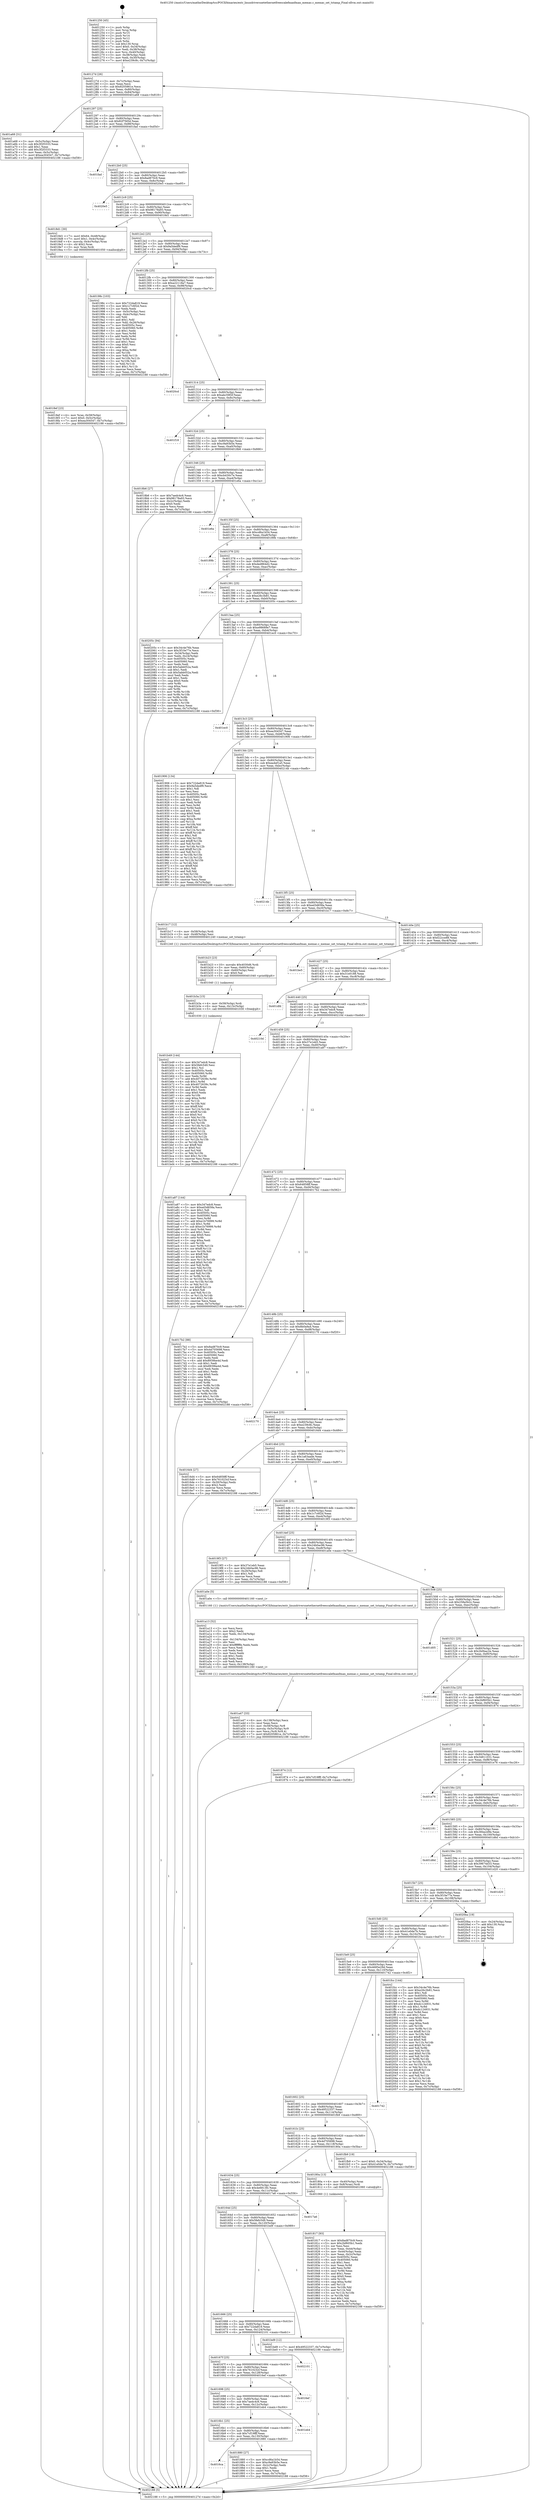 digraph "0x401250" {
  label = "0x401250 (/mnt/c/Users/mathe/Desktop/tcc/POCII/binaries/extr_linuxdriversnetethernetfreescalefmanfman_memac.c_memac_set_tstamp_Final-ollvm.out::main(0))"
  labelloc = "t"
  node[shape=record]

  Entry [label="",width=0.3,height=0.3,shape=circle,fillcolor=black,style=filled]
  "0x40127d" [label="{
     0x40127d [26]\l
     | [instrs]\l
     &nbsp;&nbsp;0x40127d \<+3\>: mov -0x7c(%rbp),%eax\l
     &nbsp;&nbsp;0x401280 \<+2\>: mov %eax,%ecx\l
     &nbsp;&nbsp;0x401282 \<+6\>: sub $0x8205861e,%ecx\l
     &nbsp;&nbsp;0x401288 \<+3\>: mov %eax,-0x80(%rbp)\l
     &nbsp;&nbsp;0x40128b \<+6\>: mov %ecx,-0x84(%rbp)\l
     &nbsp;&nbsp;0x401291 \<+6\>: je 0000000000401a68 \<main+0x818\>\l
  }"]
  "0x401a68" [label="{
     0x401a68 [31]\l
     | [instrs]\l
     &nbsp;&nbsp;0x401a68 \<+3\>: mov -0x5c(%rbp),%eax\l
     &nbsp;&nbsp;0x401a6b \<+5\>: sub $0x3f2f3333,%eax\l
     &nbsp;&nbsp;0x401a70 \<+3\>: add $0x1,%eax\l
     &nbsp;&nbsp;0x401a73 \<+5\>: add $0x3f2f3333,%eax\l
     &nbsp;&nbsp;0x401a78 \<+3\>: mov %eax,-0x5c(%rbp)\l
     &nbsp;&nbsp;0x401a7b \<+7\>: movl $0xea304547,-0x7c(%rbp)\l
     &nbsp;&nbsp;0x401a82 \<+5\>: jmp 0000000000402188 \<main+0xf38\>\l
  }"]
  "0x401297" [label="{
     0x401297 [25]\l
     | [instrs]\l
     &nbsp;&nbsp;0x401297 \<+5\>: jmp 000000000040129c \<main+0x4c\>\l
     &nbsp;&nbsp;0x40129c \<+3\>: mov -0x80(%rbp),%eax\l
     &nbsp;&nbsp;0x40129f \<+5\>: sub $0x82f7fd5d,%eax\l
     &nbsp;&nbsp;0x4012a4 \<+6\>: mov %eax,-0x88(%rbp)\l
     &nbsp;&nbsp;0x4012aa \<+6\>: je 0000000000401fad \<main+0xd5d\>\l
  }"]
  Exit [label="",width=0.3,height=0.3,shape=circle,fillcolor=black,style=filled,peripheries=2]
  "0x401fad" [label="{
     0x401fad\l
  }", style=dashed]
  "0x4012b0" [label="{
     0x4012b0 [25]\l
     | [instrs]\l
     &nbsp;&nbsp;0x4012b0 \<+5\>: jmp 00000000004012b5 \<main+0x65\>\l
     &nbsp;&nbsp;0x4012b5 \<+3\>: mov -0x80(%rbp),%eax\l
     &nbsp;&nbsp;0x4012b8 \<+5\>: sub $0x8ad870c9,%eax\l
     &nbsp;&nbsp;0x4012bd \<+6\>: mov %eax,-0x8c(%rbp)\l
     &nbsp;&nbsp;0x4012c3 \<+6\>: je 00000000004020e5 \<main+0xe95\>\l
  }"]
  "0x401b49" [label="{
     0x401b49 [144]\l
     | [instrs]\l
     &nbsp;&nbsp;0x401b49 \<+5\>: mov $0x347edc8,%eax\l
     &nbsp;&nbsp;0x401b4e \<+5\>: mov $0x5fefc549,%esi\l
     &nbsp;&nbsp;0x401b53 \<+2\>: mov $0x1,%cl\l
     &nbsp;&nbsp;0x401b55 \<+7\>: mov 0x40505c,%edx\l
     &nbsp;&nbsp;0x401b5c \<+8\>: mov 0x405060,%r8d\l
     &nbsp;&nbsp;0x401b64 \<+3\>: mov %edx,%r9d\l
     &nbsp;&nbsp;0x401b67 \<+7\>: add $0x4072639c,%r9d\l
     &nbsp;&nbsp;0x401b6e \<+4\>: sub $0x1,%r9d\l
     &nbsp;&nbsp;0x401b72 \<+7\>: sub $0x4072639c,%r9d\l
     &nbsp;&nbsp;0x401b79 \<+4\>: imul %r9d,%edx\l
     &nbsp;&nbsp;0x401b7d \<+3\>: and $0x1,%edx\l
     &nbsp;&nbsp;0x401b80 \<+3\>: cmp $0x0,%edx\l
     &nbsp;&nbsp;0x401b83 \<+4\>: sete %r10b\l
     &nbsp;&nbsp;0x401b87 \<+4\>: cmp $0xa,%r8d\l
     &nbsp;&nbsp;0x401b8b \<+4\>: setl %r11b\l
     &nbsp;&nbsp;0x401b8f \<+3\>: mov %r10b,%bl\l
     &nbsp;&nbsp;0x401b92 \<+3\>: xor $0xff,%bl\l
     &nbsp;&nbsp;0x401b95 \<+3\>: mov %r11b,%r14b\l
     &nbsp;&nbsp;0x401b98 \<+4\>: xor $0xff,%r14b\l
     &nbsp;&nbsp;0x401b9c \<+3\>: xor $0x0,%cl\l
     &nbsp;&nbsp;0x401b9f \<+3\>: mov %bl,%r15b\l
     &nbsp;&nbsp;0x401ba2 \<+4\>: and $0x0,%r15b\l
     &nbsp;&nbsp;0x401ba6 \<+3\>: and %cl,%r10b\l
     &nbsp;&nbsp;0x401ba9 \<+3\>: mov %r14b,%r12b\l
     &nbsp;&nbsp;0x401bac \<+4\>: and $0x0,%r12b\l
     &nbsp;&nbsp;0x401bb0 \<+3\>: and %cl,%r11b\l
     &nbsp;&nbsp;0x401bb3 \<+3\>: or %r10b,%r15b\l
     &nbsp;&nbsp;0x401bb6 \<+3\>: or %r11b,%r12b\l
     &nbsp;&nbsp;0x401bb9 \<+3\>: xor %r12b,%r15b\l
     &nbsp;&nbsp;0x401bbc \<+3\>: or %r14b,%bl\l
     &nbsp;&nbsp;0x401bbf \<+3\>: xor $0xff,%bl\l
     &nbsp;&nbsp;0x401bc2 \<+3\>: or $0x0,%cl\l
     &nbsp;&nbsp;0x401bc5 \<+2\>: and %cl,%bl\l
     &nbsp;&nbsp;0x401bc7 \<+3\>: or %bl,%r15b\l
     &nbsp;&nbsp;0x401bca \<+4\>: test $0x1,%r15b\l
     &nbsp;&nbsp;0x401bce \<+3\>: cmovne %esi,%eax\l
     &nbsp;&nbsp;0x401bd1 \<+3\>: mov %eax,-0x7c(%rbp)\l
     &nbsp;&nbsp;0x401bd4 \<+5\>: jmp 0000000000402188 \<main+0xf38\>\l
  }"]
  "0x4020e5" [label="{
     0x4020e5\l
  }", style=dashed]
  "0x4012c9" [label="{
     0x4012c9 [25]\l
     | [instrs]\l
     &nbsp;&nbsp;0x4012c9 \<+5\>: jmp 00000000004012ce \<main+0x7e\>\l
     &nbsp;&nbsp;0x4012ce \<+3\>: mov -0x80(%rbp),%eax\l
     &nbsp;&nbsp;0x4012d1 \<+5\>: sub $0x98178a93,%eax\l
     &nbsp;&nbsp;0x4012d6 \<+6\>: mov %eax,-0x90(%rbp)\l
     &nbsp;&nbsp;0x4012dc \<+6\>: je 00000000004018d1 \<main+0x681\>\l
  }"]
  "0x401b3a" [label="{
     0x401b3a [15]\l
     | [instrs]\l
     &nbsp;&nbsp;0x401b3a \<+4\>: mov -0x58(%rbp),%rdi\l
     &nbsp;&nbsp;0x401b3e \<+6\>: mov %eax,-0x13c(%rbp)\l
     &nbsp;&nbsp;0x401b44 \<+5\>: call 0000000000401030 \<free@plt\>\l
     | [calls]\l
     &nbsp;&nbsp;0x401030 \{1\} (unknown)\l
  }"]
  "0x4018d1" [label="{
     0x4018d1 [30]\l
     | [instrs]\l
     &nbsp;&nbsp;0x4018d1 \<+7\>: movl $0x64,-0x48(%rbp)\l
     &nbsp;&nbsp;0x4018d8 \<+7\>: movl $0x1,-0x4c(%rbp)\l
     &nbsp;&nbsp;0x4018df \<+4\>: movslq -0x4c(%rbp),%rax\l
     &nbsp;&nbsp;0x4018e3 \<+4\>: shl $0x2,%rax\l
     &nbsp;&nbsp;0x4018e7 \<+3\>: mov %rax,%rdi\l
     &nbsp;&nbsp;0x4018ea \<+5\>: call 0000000000401050 \<malloc@plt\>\l
     | [calls]\l
     &nbsp;&nbsp;0x401050 \{1\} (unknown)\l
  }"]
  "0x4012e2" [label="{
     0x4012e2 [25]\l
     | [instrs]\l
     &nbsp;&nbsp;0x4012e2 \<+5\>: jmp 00000000004012e7 \<main+0x97\>\l
     &nbsp;&nbsp;0x4012e7 \<+3\>: mov -0x80(%rbp),%eax\l
     &nbsp;&nbsp;0x4012ea \<+5\>: sub $0x9a5dedf9,%eax\l
     &nbsp;&nbsp;0x4012ef \<+6\>: mov %eax,-0x94(%rbp)\l
     &nbsp;&nbsp;0x4012f5 \<+6\>: je 000000000040198c \<main+0x73c\>\l
  }"]
  "0x401b23" [label="{
     0x401b23 [23]\l
     | [instrs]\l
     &nbsp;&nbsp;0x401b23 \<+10\>: movabs $0x4030d6,%rdi\l
     &nbsp;&nbsp;0x401b2d \<+3\>: mov %eax,-0x60(%rbp)\l
     &nbsp;&nbsp;0x401b30 \<+3\>: mov -0x60(%rbp),%esi\l
     &nbsp;&nbsp;0x401b33 \<+2\>: mov $0x0,%al\l
     &nbsp;&nbsp;0x401b35 \<+5\>: call 0000000000401040 \<printf@plt\>\l
     | [calls]\l
     &nbsp;&nbsp;0x401040 \{1\} (unknown)\l
  }"]
  "0x40198c" [label="{
     0x40198c [103]\l
     | [instrs]\l
     &nbsp;&nbsp;0x40198c \<+5\>: mov $0x722da819,%eax\l
     &nbsp;&nbsp;0x401991 \<+5\>: mov $0x1c7c6f2d,%ecx\l
     &nbsp;&nbsp;0x401996 \<+2\>: xor %edx,%edx\l
     &nbsp;&nbsp;0x401998 \<+3\>: mov -0x5c(%rbp),%esi\l
     &nbsp;&nbsp;0x40199b \<+3\>: cmp -0x4c(%rbp),%esi\l
     &nbsp;&nbsp;0x40199e \<+4\>: setl %dil\l
     &nbsp;&nbsp;0x4019a2 \<+4\>: and $0x1,%dil\l
     &nbsp;&nbsp;0x4019a6 \<+4\>: mov %dil,-0x26(%rbp)\l
     &nbsp;&nbsp;0x4019aa \<+7\>: mov 0x40505c,%esi\l
     &nbsp;&nbsp;0x4019b1 \<+8\>: mov 0x405060,%r8d\l
     &nbsp;&nbsp;0x4019b9 \<+3\>: sub $0x1,%edx\l
     &nbsp;&nbsp;0x4019bc \<+3\>: mov %esi,%r9d\l
     &nbsp;&nbsp;0x4019bf \<+3\>: add %edx,%r9d\l
     &nbsp;&nbsp;0x4019c2 \<+4\>: imul %r9d,%esi\l
     &nbsp;&nbsp;0x4019c6 \<+3\>: and $0x1,%esi\l
     &nbsp;&nbsp;0x4019c9 \<+3\>: cmp $0x0,%esi\l
     &nbsp;&nbsp;0x4019cc \<+4\>: sete %dil\l
     &nbsp;&nbsp;0x4019d0 \<+4\>: cmp $0xa,%r8d\l
     &nbsp;&nbsp;0x4019d4 \<+4\>: setl %r10b\l
     &nbsp;&nbsp;0x4019d8 \<+3\>: mov %dil,%r11b\l
     &nbsp;&nbsp;0x4019db \<+3\>: and %r10b,%r11b\l
     &nbsp;&nbsp;0x4019de \<+3\>: xor %r10b,%dil\l
     &nbsp;&nbsp;0x4019e1 \<+3\>: or %dil,%r11b\l
     &nbsp;&nbsp;0x4019e4 \<+4\>: test $0x1,%r11b\l
     &nbsp;&nbsp;0x4019e8 \<+3\>: cmovne %ecx,%eax\l
     &nbsp;&nbsp;0x4019eb \<+3\>: mov %eax,-0x7c(%rbp)\l
     &nbsp;&nbsp;0x4019ee \<+5\>: jmp 0000000000402188 \<main+0xf38\>\l
  }"]
  "0x4012fb" [label="{
     0x4012fb [25]\l
     | [instrs]\l
     &nbsp;&nbsp;0x4012fb \<+5\>: jmp 0000000000401300 \<main+0xb0\>\l
     &nbsp;&nbsp;0x401300 \<+3\>: mov -0x80(%rbp),%eax\l
     &nbsp;&nbsp;0x401303 \<+5\>: sub $0xa22118a7,%eax\l
     &nbsp;&nbsp;0x401308 \<+6\>: mov %eax,-0x98(%rbp)\l
     &nbsp;&nbsp;0x40130e \<+6\>: je 00000000004020cd \<main+0xe7d\>\l
  }"]
  "0x401a47" [label="{
     0x401a47 [33]\l
     | [instrs]\l
     &nbsp;&nbsp;0x401a47 \<+6\>: mov -0x138(%rbp),%ecx\l
     &nbsp;&nbsp;0x401a4d \<+3\>: imul %eax,%ecx\l
     &nbsp;&nbsp;0x401a50 \<+4\>: mov -0x58(%rbp),%r8\l
     &nbsp;&nbsp;0x401a54 \<+4\>: movslq -0x5c(%rbp),%r9\l
     &nbsp;&nbsp;0x401a58 \<+4\>: mov %ecx,(%r8,%r9,4)\l
     &nbsp;&nbsp;0x401a5c \<+7\>: movl $0x8205861e,-0x7c(%rbp)\l
     &nbsp;&nbsp;0x401a63 \<+5\>: jmp 0000000000402188 \<main+0xf38\>\l
  }"]
  "0x4020cd" [label="{
     0x4020cd\l
  }", style=dashed]
  "0x401314" [label="{
     0x401314 [25]\l
     | [instrs]\l
     &nbsp;&nbsp;0x401314 \<+5\>: jmp 0000000000401319 \<main+0xc9\>\l
     &nbsp;&nbsp;0x401319 \<+3\>: mov -0x80(%rbp),%eax\l
     &nbsp;&nbsp;0x40131c \<+5\>: sub $0xabc59f2f,%eax\l
     &nbsp;&nbsp;0x401321 \<+6\>: mov %eax,-0x9c(%rbp)\l
     &nbsp;&nbsp;0x401327 \<+6\>: je 0000000000401f18 \<main+0xcc8\>\l
  }"]
  "0x401a13" [label="{
     0x401a13 [52]\l
     | [instrs]\l
     &nbsp;&nbsp;0x401a13 \<+2\>: xor %ecx,%ecx\l
     &nbsp;&nbsp;0x401a15 \<+5\>: mov $0x2,%edx\l
     &nbsp;&nbsp;0x401a1a \<+6\>: mov %edx,-0x134(%rbp)\l
     &nbsp;&nbsp;0x401a20 \<+1\>: cltd\l
     &nbsp;&nbsp;0x401a21 \<+6\>: mov -0x134(%rbp),%esi\l
     &nbsp;&nbsp;0x401a27 \<+2\>: idiv %esi\l
     &nbsp;&nbsp;0x401a29 \<+6\>: imul $0xfffffffe,%edx,%edx\l
     &nbsp;&nbsp;0x401a2f \<+2\>: mov %ecx,%edi\l
     &nbsp;&nbsp;0x401a31 \<+2\>: sub %edx,%edi\l
     &nbsp;&nbsp;0x401a33 \<+2\>: mov %ecx,%edx\l
     &nbsp;&nbsp;0x401a35 \<+3\>: sub $0x1,%edx\l
     &nbsp;&nbsp;0x401a38 \<+2\>: add %edx,%edi\l
     &nbsp;&nbsp;0x401a3a \<+2\>: sub %edi,%ecx\l
     &nbsp;&nbsp;0x401a3c \<+6\>: mov %ecx,-0x138(%rbp)\l
     &nbsp;&nbsp;0x401a42 \<+5\>: call 0000000000401160 \<next_i\>\l
     | [calls]\l
     &nbsp;&nbsp;0x401160 \{1\} (/mnt/c/Users/mathe/Desktop/tcc/POCII/binaries/extr_linuxdriversnetethernetfreescalefmanfman_memac.c_memac_set_tstamp_Final-ollvm.out::next_i)\l
  }"]
  "0x401f18" [label="{
     0x401f18\l
  }", style=dashed]
  "0x40132d" [label="{
     0x40132d [25]\l
     | [instrs]\l
     &nbsp;&nbsp;0x40132d \<+5\>: jmp 0000000000401332 \<main+0xe2\>\l
     &nbsp;&nbsp;0x401332 \<+3\>: mov -0x80(%rbp),%eax\l
     &nbsp;&nbsp;0x401335 \<+5\>: sub $0xc9a93b5e,%eax\l
     &nbsp;&nbsp;0x40133a \<+6\>: mov %eax,-0xa0(%rbp)\l
     &nbsp;&nbsp;0x401340 \<+6\>: je 00000000004018b6 \<main+0x666\>\l
  }"]
  "0x4018ef" [label="{
     0x4018ef [23]\l
     | [instrs]\l
     &nbsp;&nbsp;0x4018ef \<+4\>: mov %rax,-0x58(%rbp)\l
     &nbsp;&nbsp;0x4018f3 \<+7\>: movl $0x0,-0x5c(%rbp)\l
     &nbsp;&nbsp;0x4018fa \<+7\>: movl $0xea304547,-0x7c(%rbp)\l
     &nbsp;&nbsp;0x401901 \<+5\>: jmp 0000000000402188 \<main+0xf38\>\l
  }"]
  "0x4018b6" [label="{
     0x4018b6 [27]\l
     | [instrs]\l
     &nbsp;&nbsp;0x4018b6 \<+5\>: mov $0x7aedc4c6,%eax\l
     &nbsp;&nbsp;0x4018bb \<+5\>: mov $0x98178a93,%ecx\l
     &nbsp;&nbsp;0x4018c0 \<+3\>: mov -0x2c(%rbp),%edx\l
     &nbsp;&nbsp;0x4018c3 \<+3\>: cmp $0x0,%edx\l
     &nbsp;&nbsp;0x4018c6 \<+3\>: cmove %ecx,%eax\l
     &nbsp;&nbsp;0x4018c9 \<+3\>: mov %eax,-0x7c(%rbp)\l
     &nbsp;&nbsp;0x4018cc \<+5\>: jmp 0000000000402188 \<main+0xf38\>\l
  }"]
  "0x401346" [label="{
     0x401346 [25]\l
     | [instrs]\l
     &nbsp;&nbsp;0x401346 \<+5\>: jmp 000000000040134b \<main+0xfb\>\l
     &nbsp;&nbsp;0x40134b \<+3\>: mov -0x80(%rbp),%eax\l
     &nbsp;&nbsp;0x40134e \<+5\>: sub $0xcb430c7e,%eax\l
     &nbsp;&nbsp;0x401353 \<+6\>: mov %eax,-0xa4(%rbp)\l
     &nbsp;&nbsp;0x401359 \<+6\>: je 0000000000401e6a \<main+0xc1a\>\l
  }"]
  "0x4016ca" [label="{
     0x4016ca\l
  }", style=dashed]
  "0x401e6a" [label="{
     0x401e6a\l
  }", style=dashed]
  "0x40135f" [label="{
     0x40135f [25]\l
     | [instrs]\l
     &nbsp;&nbsp;0x40135f \<+5\>: jmp 0000000000401364 \<main+0x114\>\l
     &nbsp;&nbsp;0x401364 \<+3\>: mov -0x80(%rbp),%eax\l
     &nbsp;&nbsp;0x401367 \<+5\>: sub $0xcd6a1b54,%eax\l
     &nbsp;&nbsp;0x40136c \<+6\>: mov %eax,-0xa8(%rbp)\l
     &nbsp;&nbsp;0x401372 \<+6\>: je 000000000040189b \<main+0x64b\>\l
  }"]
  "0x401880" [label="{
     0x401880 [27]\l
     | [instrs]\l
     &nbsp;&nbsp;0x401880 \<+5\>: mov $0xcd6a1b54,%eax\l
     &nbsp;&nbsp;0x401885 \<+5\>: mov $0xc9a93b5e,%ecx\l
     &nbsp;&nbsp;0x40188a \<+3\>: mov -0x2c(%rbp),%edx\l
     &nbsp;&nbsp;0x40188d \<+3\>: cmp $0x1,%edx\l
     &nbsp;&nbsp;0x401890 \<+3\>: cmovl %ecx,%eax\l
     &nbsp;&nbsp;0x401893 \<+3\>: mov %eax,-0x7c(%rbp)\l
     &nbsp;&nbsp;0x401896 \<+5\>: jmp 0000000000402188 \<main+0xf38\>\l
  }"]
  "0x40189b" [label="{
     0x40189b\l
  }", style=dashed]
  "0x401378" [label="{
     0x401378 [25]\l
     | [instrs]\l
     &nbsp;&nbsp;0x401378 \<+5\>: jmp 000000000040137d \<main+0x12d\>\l
     &nbsp;&nbsp;0x40137d \<+3\>: mov -0x80(%rbp),%eax\l
     &nbsp;&nbsp;0x401380 \<+5\>: sub $0xded864d2,%eax\l
     &nbsp;&nbsp;0x401385 \<+6\>: mov %eax,-0xac(%rbp)\l
     &nbsp;&nbsp;0x40138b \<+6\>: je 0000000000401c1a \<main+0x9ca\>\l
  }"]
  "0x4016b1" [label="{
     0x4016b1 [25]\l
     | [instrs]\l
     &nbsp;&nbsp;0x4016b1 \<+5\>: jmp 00000000004016b6 \<main+0x466\>\l
     &nbsp;&nbsp;0x4016b6 \<+3\>: mov -0x80(%rbp),%eax\l
     &nbsp;&nbsp;0x4016b9 \<+5\>: sub $0x7cf19fff,%eax\l
     &nbsp;&nbsp;0x4016be \<+6\>: mov %eax,-0x130(%rbp)\l
     &nbsp;&nbsp;0x4016c4 \<+6\>: je 0000000000401880 \<main+0x630\>\l
  }"]
  "0x401c1a" [label="{
     0x401c1a\l
  }", style=dashed]
  "0x401391" [label="{
     0x401391 [25]\l
     | [instrs]\l
     &nbsp;&nbsp;0x401391 \<+5\>: jmp 0000000000401396 \<main+0x146\>\l
     &nbsp;&nbsp;0x401396 \<+3\>: mov -0x80(%rbp),%eax\l
     &nbsp;&nbsp;0x401399 \<+5\>: sub $0xe26c3b81,%eax\l
     &nbsp;&nbsp;0x40139e \<+6\>: mov %eax,-0xb0(%rbp)\l
     &nbsp;&nbsp;0x4013a4 \<+6\>: je 000000000040205c \<main+0xe0c\>\l
  }"]
  "0x401eb4" [label="{
     0x401eb4\l
  }", style=dashed]
  "0x40205c" [label="{
     0x40205c [94]\l
     | [instrs]\l
     &nbsp;&nbsp;0x40205c \<+5\>: mov $0x34c4e76b,%eax\l
     &nbsp;&nbsp;0x402061 \<+5\>: mov $0x3f10e77e,%ecx\l
     &nbsp;&nbsp;0x402066 \<+3\>: mov -0x34(%rbp),%edx\l
     &nbsp;&nbsp;0x402069 \<+3\>: mov %edx,-0x24(%rbp)\l
     &nbsp;&nbsp;0x40206c \<+7\>: mov 0x40505c,%edx\l
     &nbsp;&nbsp;0x402073 \<+7\>: mov 0x405060,%esi\l
     &nbsp;&nbsp;0x40207a \<+2\>: mov %edx,%edi\l
     &nbsp;&nbsp;0x40207c \<+6\>: add $0x5abb052a,%edi\l
     &nbsp;&nbsp;0x402082 \<+3\>: sub $0x1,%edi\l
     &nbsp;&nbsp;0x402085 \<+6\>: sub $0x5abb052a,%edi\l
     &nbsp;&nbsp;0x40208b \<+3\>: imul %edi,%edx\l
     &nbsp;&nbsp;0x40208e \<+3\>: and $0x1,%edx\l
     &nbsp;&nbsp;0x402091 \<+3\>: cmp $0x0,%edx\l
     &nbsp;&nbsp;0x402094 \<+4\>: sete %r8b\l
     &nbsp;&nbsp;0x402098 \<+3\>: cmp $0xa,%esi\l
     &nbsp;&nbsp;0x40209b \<+4\>: setl %r9b\l
     &nbsp;&nbsp;0x40209f \<+3\>: mov %r8b,%r10b\l
     &nbsp;&nbsp;0x4020a2 \<+3\>: and %r9b,%r10b\l
     &nbsp;&nbsp;0x4020a5 \<+3\>: xor %r9b,%r8b\l
     &nbsp;&nbsp;0x4020a8 \<+3\>: or %r8b,%r10b\l
     &nbsp;&nbsp;0x4020ab \<+4\>: test $0x1,%r10b\l
     &nbsp;&nbsp;0x4020af \<+3\>: cmovne %ecx,%eax\l
     &nbsp;&nbsp;0x4020b2 \<+3\>: mov %eax,-0x7c(%rbp)\l
     &nbsp;&nbsp;0x4020b5 \<+5\>: jmp 0000000000402188 \<main+0xf38\>\l
  }"]
  "0x4013aa" [label="{
     0x4013aa [25]\l
     | [instrs]\l
     &nbsp;&nbsp;0x4013aa \<+5\>: jmp 00000000004013af \<main+0x15f\>\l
     &nbsp;&nbsp;0x4013af \<+3\>: mov -0x80(%rbp),%eax\l
     &nbsp;&nbsp;0x4013b2 \<+5\>: sub $0xe98689e7,%eax\l
     &nbsp;&nbsp;0x4013b7 \<+6\>: mov %eax,-0xb4(%rbp)\l
     &nbsp;&nbsp;0x4013bd \<+6\>: je 0000000000401ec0 \<main+0xc70\>\l
  }"]
  "0x401698" [label="{
     0x401698 [25]\l
     | [instrs]\l
     &nbsp;&nbsp;0x401698 \<+5\>: jmp 000000000040169d \<main+0x44d\>\l
     &nbsp;&nbsp;0x40169d \<+3\>: mov -0x80(%rbp),%eax\l
     &nbsp;&nbsp;0x4016a0 \<+5\>: sub $0x7aedc4c6,%eax\l
     &nbsp;&nbsp;0x4016a5 \<+6\>: mov %eax,-0x12c(%rbp)\l
     &nbsp;&nbsp;0x4016ab \<+6\>: je 0000000000401eb4 \<main+0xc64\>\l
  }"]
  "0x401ec0" [label="{
     0x401ec0\l
  }", style=dashed]
  "0x4013c3" [label="{
     0x4013c3 [25]\l
     | [instrs]\l
     &nbsp;&nbsp;0x4013c3 \<+5\>: jmp 00000000004013c8 \<main+0x178\>\l
     &nbsp;&nbsp;0x4013c8 \<+3\>: mov -0x80(%rbp),%eax\l
     &nbsp;&nbsp;0x4013cb \<+5\>: sub $0xea304547,%eax\l
     &nbsp;&nbsp;0x4013d0 \<+6\>: mov %eax,-0xb8(%rbp)\l
     &nbsp;&nbsp;0x4013d6 \<+6\>: je 0000000000401906 \<main+0x6b6\>\l
  }"]
  "0x4016ef" [label="{
     0x4016ef\l
  }", style=dashed]
  "0x401906" [label="{
     0x401906 [134]\l
     | [instrs]\l
     &nbsp;&nbsp;0x401906 \<+5\>: mov $0x722da819,%eax\l
     &nbsp;&nbsp;0x40190b \<+5\>: mov $0x9a5dedf9,%ecx\l
     &nbsp;&nbsp;0x401910 \<+2\>: mov $0x1,%dl\l
     &nbsp;&nbsp;0x401912 \<+2\>: xor %esi,%esi\l
     &nbsp;&nbsp;0x401914 \<+7\>: mov 0x40505c,%edi\l
     &nbsp;&nbsp;0x40191b \<+8\>: mov 0x405060,%r8d\l
     &nbsp;&nbsp;0x401923 \<+3\>: sub $0x1,%esi\l
     &nbsp;&nbsp;0x401926 \<+3\>: mov %edi,%r9d\l
     &nbsp;&nbsp;0x401929 \<+3\>: add %esi,%r9d\l
     &nbsp;&nbsp;0x40192c \<+4\>: imul %r9d,%edi\l
     &nbsp;&nbsp;0x401930 \<+3\>: and $0x1,%edi\l
     &nbsp;&nbsp;0x401933 \<+3\>: cmp $0x0,%edi\l
     &nbsp;&nbsp;0x401936 \<+4\>: sete %r10b\l
     &nbsp;&nbsp;0x40193a \<+4\>: cmp $0xa,%r8d\l
     &nbsp;&nbsp;0x40193e \<+4\>: setl %r11b\l
     &nbsp;&nbsp;0x401942 \<+3\>: mov %r10b,%bl\l
     &nbsp;&nbsp;0x401945 \<+3\>: xor $0xff,%bl\l
     &nbsp;&nbsp;0x401948 \<+3\>: mov %r11b,%r14b\l
     &nbsp;&nbsp;0x40194b \<+4\>: xor $0xff,%r14b\l
     &nbsp;&nbsp;0x40194f \<+3\>: xor $0x1,%dl\l
     &nbsp;&nbsp;0x401952 \<+3\>: mov %bl,%r15b\l
     &nbsp;&nbsp;0x401955 \<+4\>: and $0xff,%r15b\l
     &nbsp;&nbsp;0x401959 \<+3\>: and %dl,%r10b\l
     &nbsp;&nbsp;0x40195c \<+3\>: mov %r14b,%r12b\l
     &nbsp;&nbsp;0x40195f \<+4\>: and $0xff,%r12b\l
     &nbsp;&nbsp;0x401963 \<+3\>: and %dl,%r11b\l
     &nbsp;&nbsp;0x401966 \<+3\>: or %r10b,%r15b\l
     &nbsp;&nbsp;0x401969 \<+3\>: or %r11b,%r12b\l
     &nbsp;&nbsp;0x40196c \<+3\>: xor %r12b,%r15b\l
     &nbsp;&nbsp;0x40196f \<+3\>: or %r14b,%bl\l
     &nbsp;&nbsp;0x401972 \<+3\>: xor $0xff,%bl\l
     &nbsp;&nbsp;0x401975 \<+3\>: or $0x1,%dl\l
     &nbsp;&nbsp;0x401978 \<+2\>: and %dl,%bl\l
     &nbsp;&nbsp;0x40197a \<+3\>: or %bl,%r15b\l
     &nbsp;&nbsp;0x40197d \<+4\>: test $0x1,%r15b\l
     &nbsp;&nbsp;0x401981 \<+3\>: cmovne %ecx,%eax\l
     &nbsp;&nbsp;0x401984 \<+3\>: mov %eax,-0x7c(%rbp)\l
     &nbsp;&nbsp;0x401987 \<+5\>: jmp 0000000000402188 \<main+0xf38\>\l
  }"]
  "0x4013dc" [label="{
     0x4013dc [25]\l
     | [instrs]\l
     &nbsp;&nbsp;0x4013dc \<+5\>: jmp 00000000004013e1 \<main+0x191\>\l
     &nbsp;&nbsp;0x4013e1 \<+3\>: mov -0x80(%rbp),%eax\l
     &nbsp;&nbsp;0x4013e4 \<+5\>: sub $0xea4ef1a5,%eax\l
     &nbsp;&nbsp;0x4013e9 \<+6\>: mov %eax,-0xbc(%rbp)\l
     &nbsp;&nbsp;0x4013ef \<+6\>: je 000000000040214b \<main+0xefb\>\l
  }"]
  "0x40167f" [label="{
     0x40167f [25]\l
     | [instrs]\l
     &nbsp;&nbsp;0x40167f \<+5\>: jmp 0000000000401684 \<main+0x434\>\l
     &nbsp;&nbsp;0x401684 \<+3\>: mov -0x80(%rbp),%eax\l
     &nbsp;&nbsp;0x401687 \<+5\>: sub $0x761023cf,%eax\l
     &nbsp;&nbsp;0x40168c \<+6\>: mov %eax,-0x128(%rbp)\l
     &nbsp;&nbsp;0x401692 \<+6\>: je 00000000004016ef \<main+0x49f\>\l
  }"]
  "0x40214b" [label="{
     0x40214b\l
  }", style=dashed]
  "0x4013f5" [label="{
     0x4013f5 [25]\l
     | [instrs]\l
     &nbsp;&nbsp;0x4013f5 \<+5\>: jmp 00000000004013fa \<main+0x1aa\>\l
     &nbsp;&nbsp;0x4013fa \<+3\>: mov -0x80(%rbp),%eax\l
     &nbsp;&nbsp;0x4013fd \<+5\>: sub $0xed3d658a,%eax\l
     &nbsp;&nbsp;0x401402 \<+6\>: mov %eax,-0xc0(%rbp)\l
     &nbsp;&nbsp;0x401408 \<+6\>: je 0000000000401b17 \<main+0x8c7\>\l
  }"]
  "0x402101" [label="{
     0x402101\l
  }", style=dashed]
  "0x401b17" [label="{
     0x401b17 [12]\l
     | [instrs]\l
     &nbsp;&nbsp;0x401b17 \<+4\>: mov -0x58(%rbp),%rdi\l
     &nbsp;&nbsp;0x401b1b \<+3\>: mov -0x48(%rbp),%esi\l
     &nbsp;&nbsp;0x401b1e \<+5\>: call 0000000000401240 \<memac_set_tstamp\>\l
     | [calls]\l
     &nbsp;&nbsp;0x401240 \{1\} (/mnt/c/Users/mathe/Desktop/tcc/POCII/binaries/extr_linuxdriversnetethernetfreescalefmanfman_memac.c_memac_set_tstamp_Final-ollvm.out::memac_set_tstamp)\l
  }"]
  "0x40140e" [label="{
     0x40140e [25]\l
     | [instrs]\l
     &nbsp;&nbsp;0x40140e \<+5\>: jmp 0000000000401413 \<main+0x1c3\>\l
     &nbsp;&nbsp;0x401413 \<+3\>: mov -0x80(%rbp),%eax\l
     &nbsp;&nbsp;0x401416 \<+5\>: sub $0xf22cce88,%eax\l
     &nbsp;&nbsp;0x40141b \<+6\>: mov %eax,-0xc4(%rbp)\l
     &nbsp;&nbsp;0x401421 \<+6\>: je 0000000000401be5 \<main+0x995\>\l
  }"]
  "0x401666" [label="{
     0x401666 [25]\l
     | [instrs]\l
     &nbsp;&nbsp;0x401666 \<+5\>: jmp 000000000040166b \<main+0x41b\>\l
     &nbsp;&nbsp;0x40166b \<+3\>: mov -0x80(%rbp),%eax\l
     &nbsp;&nbsp;0x40166e \<+5\>: sub $0x722da819,%eax\l
     &nbsp;&nbsp;0x401673 \<+6\>: mov %eax,-0x124(%rbp)\l
     &nbsp;&nbsp;0x401679 \<+6\>: je 0000000000402101 \<main+0xeb1\>\l
  }"]
  "0x401be5" [label="{
     0x401be5\l
  }", style=dashed]
  "0x401427" [label="{
     0x401427 [25]\l
     | [instrs]\l
     &nbsp;&nbsp;0x401427 \<+5\>: jmp 000000000040142c \<main+0x1dc\>\l
     &nbsp;&nbsp;0x40142c \<+3\>: mov -0x80(%rbp),%eax\l
     &nbsp;&nbsp;0x40142f \<+5\>: sub $0x31e0188,%eax\l
     &nbsp;&nbsp;0x401434 \<+6\>: mov %eax,-0xc8(%rbp)\l
     &nbsp;&nbsp;0x40143a \<+6\>: je 0000000000401dfd \<main+0xbad\>\l
  }"]
  "0x401bd9" [label="{
     0x401bd9 [12]\l
     | [instrs]\l
     &nbsp;&nbsp;0x401bd9 \<+7\>: movl $0x49522337,-0x7c(%rbp)\l
     &nbsp;&nbsp;0x401be0 \<+5\>: jmp 0000000000402188 \<main+0xf38\>\l
  }"]
  "0x401dfd" [label="{
     0x401dfd\l
  }", style=dashed]
  "0x401440" [label="{
     0x401440 [25]\l
     | [instrs]\l
     &nbsp;&nbsp;0x401440 \<+5\>: jmp 0000000000401445 \<main+0x1f5\>\l
     &nbsp;&nbsp;0x401445 \<+3\>: mov -0x80(%rbp),%eax\l
     &nbsp;&nbsp;0x401448 \<+5\>: sub $0x347edc8,%eax\l
     &nbsp;&nbsp;0x40144d \<+6\>: mov %eax,-0xcc(%rbp)\l
     &nbsp;&nbsp;0x401453 \<+6\>: je 000000000040210d \<main+0xebd\>\l
  }"]
  "0x40164d" [label="{
     0x40164d [25]\l
     | [instrs]\l
     &nbsp;&nbsp;0x40164d \<+5\>: jmp 0000000000401652 \<main+0x402\>\l
     &nbsp;&nbsp;0x401652 \<+3\>: mov -0x80(%rbp),%eax\l
     &nbsp;&nbsp;0x401655 \<+5\>: sub $0x5fefc549,%eax\l
     &nbsp;&nbsp;0x40165a \<+6\>: mov %eax,-0x120(%rbp)\l
     &nbsp;&nbsp;0x401660 \<+6\>: je 0000000000401bd9 \<main+0x989\>\l
  }"]
  "0x40210d" [label="{
     0x40210d\l
  }", style=dashed]
  "0x401459" [label="{
     0x401459 [25]\l
     | [instrs]\l
     &nbsp;&nbsp;0x401459 \<+5\>: jmp 000000000040145e \<main+0x20e\>\l
     &nbsp;&nbsp;0x40145e \<+3\>: mov -0x80(%rbp),%eax\l
     &nbsp;&nbsp;0x401461 \<+5\>: sub $0x37e1eb5,%eax\l
     &nbsp;&nbsp;0x401466 \<+6\>: mov %eax,-0xd0(%rbp)\l
     &nbsp;&nbsp;0x40146c \<+6\>: je 0000000000401a87 \<main+0x837\>\l
  }"]
  "0x4017a6" [label="{
     0x4017a6\l
  }", style=dashed]
  "0x401a87" [label="{
     0x401a87 [144]\l
     | [instrs]\l
     &nbsp;&nbsp;0x401a87 \<+5\>: mov $0x347edc8,%eax\l
     &nbsp;&nbsp;0x401a8c \<+5\>: mov $0xed3d658a,%ecx\l
     &nbsp;&nbsp;0x401a91 \<+2\>: mov $0x1,%dl\l
     &nbsp;&nbsp;0x401a93 \<+7\>: mov 0x40505c,%esi\l
     &nbsp;&nbsp;0x401a9a \<+7\>: mov 0x405060,%edi\l
     &nbsp;&nbsp;0x401aa1 \<+3\>: mov %esi,%r8d\l
     &nbsp;&nbsp;0x401aa4 \<+7\>: add $0xe1b76999,%r8d\l
     &nbsp;&nbsp;0x401aab \<+4\>: sub $0x1,%r8d\l
     &nbsp;&nbsp;0x401aaf \<+7\>: sub $0xe1b76999,%r8d\l
     &nbsp;&nbsp;0x401ab6 \<+4\>: imul %r8d,%esi\l
     &nbsp;&nbsp;0x401aba \<+3\>: and $0x1,%esi\l
     &nbsp;&nbsp;0x401abd \<+3\>: cmp $0x0,%esi\l
     &nbsp;&nbsp;0x401ac0 \<+4\>: sete %r9b\l
     &nbsp;&nbsp;0x401ac4 \<+3\>: cmp $0xa,%edi\l
     &nbsp;&nbsp;0x401ac7 \<+4\>: setl %r10b\l
     &nbsp;&nbsp;0x401acb \<+3\>: mov %r9b,%r11b\l
     &nbsp;&nbsp;0x401ace \<+4\>: xor $0xff,%r11b\l
     &nbsp;&nbsp;0x401ad2 \<+3\>: mov %r10b,%bl\l
     &nbsp;&nbsp;0x401ad5 \<+3\>: xor $0xff,%bl\l
     &nbsp;&nbsp;0x401ad8 \<+3\>: xor $0x0,%dl\l
     &nbsp;&nbsp;0x401adb \<+3\>: mov %r11b,%r14b\l
     &nbsp;&nbsp;0x401ade \<+4\>: and $0x0,%r14b\l
     &nbsp;&nbsp;0x401ae2 \<+3\>: and %dl,%r9b\l
     &nbsp;&nbsp;0x401ae5 \<+3\>: mov %bl,%r15b\l
     &nbsp;&nbsp;0x401ae8 \<+4\>: and $0x0,%r15b\l
     &nbsp;&nbsp;0x401aec \<+3\>: and %dl,%r10b\l
     &nbsp;&nbsp;0x401aef \<+3\>: or %r9b,%r14b\l
     &nbsp;&nbsp;0x401af2 \<+3\>: or %r10b,%r15b\l
     &nbsp;&nbsp;0x401af5 \<+3\>: xor %r15b,%r14b\l
     &nbsp;&nbsp;0x401af8 \<+3\>: or %bl,%r11b\l
     &nbsp;&nbsp;0x401afb \<+4\>: xor $0xff,%r11b\l
     &nbsp;&nbsp;0x401aff \<+3\>: or $0x0,%dl\l
     &nbsp;&nbsp;0x401b02 \<+3\>: and %dl,%r11b\l
     &nbsp;&nbsp;0x401b05 \<+3\>: or %r11b,%r14b\l
     &nbsp;&nbsp;0x401b08 \<+4\>: test $0x1,%r14b\l
     &nbsp;&nbsp;0x401b0c \<+3\>: cmovne %ecx,%eax\l
     &nbsp;&nbsp;0x401b0f \<+3\>: mov %eax,-0x7c(%rbp)\l
     &nbsp;&nbsp;0x401b12 \<+5\>: jmp 0000000000402188 \<main+0xf38\>\l
  }"]
  "0x401472" [label="{
     0x401472 [25]\l
     | [instrs]\l
     &nbsp;&nbsp;0x401472 \<+5\>: jmp 0000000000401477 \<main+0x227\>\l
     &nbsp;&nbsp;0x401477 \<+3\>: mov -0x80(%rbp),%eax\l
     &nbsp;&nbsp;0x40147a \<+5\>: sub $0x64858ff,%eax\l
     &nbsp;&nbsp;0x40147f \<+6\>: mov %eax,-0xd4(%rbp)\l
     &nbsp;&nbsp;0x401485 \<+6\>: je 00000000004017b2 \<main+0x562\>\l
  }"]
  "0x401817" [label="{
     0x401817 [93]\l
     | [instrs]\l
     &nbsp;&nbsp;0x401817 \<+5\>: mov $0x8ad870c9,%ecx\l
     &nbsp;&nbsp;0x40181c \<+5\>: mov $0x2bf605b1,%edx\l
     &nbsp;&nbsp;0x401821 \<+2\>: xor %esi,%esi\l
     &nbsp;&nbsp;0x401823 \<+3\>: mov %eax,-0x44(%rbp)\l
     &nbsp;&nbsp;0x401826 \<+3\>: mov -0x44(%rbp),%eax\l
     &nbsp;&nbsp;0x401829 \<+3\>: mov %eax,-0x2c(%rbp)\l
     &nbsp;&nbsp;0x40182c \<+7\>: mov 0x40505c,%eax\l
     &nbsp;&nbsp;0x401833 \<+8\>: mov 0x405060,%r8d\l
     &nbsp;&nbsp;0x40183b \<+3\>: sub $0x1,%esi\l
     &nbsp;&nbsp;0x40183e \<+3\>: mov %eax,%r9d\l
     &nbsp;&nbsp;0x401841 \<+3\>: add %esi,%r9d\l
     &nbsp;&nbsp;0x401844 \<+4\>: imul %r9d,%eax\l
     &nbsp;&nbsp;0x401848 \<+3\>: and $0x1,%eax\l
     &nbsp;&nbsp;0x40184b \<+3\>: cmp $0x0,%eax\l
     &nbsp;&nbsp;0x40184e \<+4\>: sete %r10b\l
     &nbsp;&nbsp;0x401852 \<+4\>: cmp $0xa,%r8d\l
     &nbsp;&nbsp;0x401856 \<+4\>: setl %r11b\l
     &nbsp;&nbsp;0x40185a \<+3\>: mov %r10b,%bl\l
     &nbsp;&nbsp;0x40185d \<+3\>: and %r11b,%bl\l
     &nbsp;&nbsp;0x401860 \<+3\>: xor %r11b,%r10b\l
     &nbsp;&nbsp;0x401863 \<+3\>: or %r10b,%bl\l
     &nbsp;&nbsp;0x401866 \<+3\>: test $0x1,%bl\l
     &nbsp;&nbsp;0x401869 \<+3\>: cmovne %edx,%ecx\l
     &nbsp;&nbsp;0x40186c \<+3\>: mov %ecx,-0x7c(%rbp)\l
     &nbsp;&nbsp;0x40186f \<+5\>: jmp 0000000000402188 \<main+0xf38\>\l
  }"]
  "0x4017b2" [label="{
     0x4017b2 [88]\l
     | [instrs]\l
     &nbsp;&nbsp;0x4017b2 \<+5\>: mov $0x8ad870c9,%eax\l
     &nbsp;&nbsp;0x4017b7 \<+5\>: mov $0x4d705698,%ecx\l
     &nbsp;&nbsp;0x4017bc \<+7\>: mov 0x40505c,%edx\l
     &nbsp;&nbsp;0x4017c3 \<+7\>: mov 0x405060,%esi\l
     &nbsp;&nbsp;0x4017ca \<+2\>: mov %edx,%edi\l
     &nbsp;&nbsp;0x4017cc \<+6\>: add $0x8939be4d,%edi\l
     &nbsp;&nbsp;0x4017d2 \<+3\>: sub $0x1,%edi\l
     &nbsp;&nbsp;0x4017d5 \<+6\>: sub $0x8939be4d,%edi\l
     &nbsp;&nbsp;0x4017db \<+3\>: imul %edi,%edx\l
     &nbsp;&nbsp;0x4017de \<+3\>: and $0x1,%edx\l
     &nbsp;&nbsp;0x4017e1 \<+3\>: cmp $0x0,%edx\l
     &nbsp;&nbsp;0x4017e4 \<+4\>: sete %r8b\l
     &nbsp;&nbsp;0x4017e8 \<+3\>: cmp $0xa,%esi\l
     &nbsp;&nbsp;0x4017eb \<+4\>: setl %r9b\l
     &nbsp;&nbsp;0x4017ef \<+3\>: mov %r8b,%r10b\l
     &nbsp;&nbsp;0x4017f2 \<+3\>: and %r9b,%r10b\l
     &nbsp;&nbsp;0x4017f5 \<+3\>: xor %r9b,%r8b\l
     &nbsp;&nbsp;0x4017f8 \<+3\>: or %r8b,%r10b\l
     &nbsp;&nbsp;0x4017fb \<+4\>: test $0x1,%r10b\l
     &nbsp;&nbsp;0x4017ff \<+3\>: cmovne %ecx,%eax\l
     &nbsp;&nbsp;0x401802 \<+3\>: mov %eax,-0x7c(%rbp)\l
     &nbsp;&nbsp;0x401805 \<+5\>: jmp 0000000000402188 \<main+0xf38\>\l
  }"]
  "0x40148b" [label="{
     0x40148b [25]\l
     | [instrs]\l
     &nbsp;&nbsp;0x40148b \<+5\>: jmp 0000000000401490 \<main+0x240\>\l
     &nbsp;&nbsp;0x401490 \<+3\>: mov -0x80(%rbp),%eax\l
     &nbsp;&nbsp;0x401493 \<+5\>: sub $0x8b0a9a4,%eax\l
     &nbsp;&nbsp;0x401498 \<+6\>: mov %eax,-0xd8(%rbp)\l
     &nbsp;&nbsp;0x40149e \<+6\>: je 0000000000402170 \<main+0xf20\>\l
  }"]
  "0x401634" [label="{
     0x401634 [25]\l
     | [instrs]\l
     &nbsp;&nbsp;0x401634 \<+5\>: jmp 0000000000401639 \<main+0x3e9\>\l
     &nbsp;&nbsp;0x401639 \<+3\>: mov -0x80(%rbp),%eax\l
     &nbsp;&nbsp;0x40163c \<+5\>: sub $0x4e6813fc,%eax\l
     &nbsp;&nbsp;0x401641 \<+6\>: mov %eax,-0x11c(%rbp)\l
     &nbsp;&nbsp;0x401647 \<+6\>: je 00000000004017a6 \<main+0x556\>\l
  }"]
  "0x402170" [label="{
     0x402170\l
  }", style=dashed]
  "0x4014a4" [label="{
     0x4014a4 [25]\l
     | [instrs]\l
     &nbsp;&nbsp;0x4014a4 \<+5\>: jmp 00000000004014a9 \<main+0x259\>\l
     &nbsp;&nbsp;0x4014a9 \<+3\>: mov -0x80(%rbp),%eax\l
     &nbsp;&nbsp;0x4014ac \<+5\>: sub $0xe239c8c,%eax\l
     &nbsp;&nbsp;0x4014b1 \<+6\>: mov %eax,-0xdc(%rbp)\l
     &nbsp;&nbsp;0x4014b7 \<+6\>: je 00000000004016d4 \<main+0x484\>\l
  }"]
  "0x40180a" [label="{
     0x40180a [13]\l
     | [instrs]\l
     &nbsp;&nbsp;0x40180a \<+4\>: mov -0x40(%rbp),%rax\l
     &nbsp;&nbsp;0x40180e \<+4\>: mov 0x8(%rax),%rdi\l
     &nbsp;&nbsp;0x401812 \<+5\>: call 0000000000401060 \<atoi@plt\>\l
     | [calls]\l
     &nbsp;&nbsp;0x401060 \{1\} (unknown)\l
  }"]
  "0x4016d4" [label="{
     0x4016d4 [27]\l
     | [instrs]\l
     &nbsp;&nbsp;0x4016d4 \<+5\>: mov $0x64858ff,%eax\l
     &nbsp;&nbsp;0x4016d9 \<+5\>: mov $0x761023cf,%ecx\l
     &nbsp;&nbsp;0x4016de \<+3\>: mov -0x30(%rbp),%edx\l
     &nbsp;&nbsp;0x4016e1 \<+3\>: cmp $0x2,%edx\l
     &nbsp;&nbsp;0x4016e4 \<+3\>: cmovne %ecx,%eax\l
     &nbsp;&nbsp;0x4016e7 \<+3\>: mov %eax,-0x7c(%rbp)\l
     &nbsp;&nbsp;0x4016ea \<+5\>: jmp 0000000000402188 \<main+0xf38\>\l
  }"]
  "0x4014bd" [label="{
     0x4014bd [25]\l
     | [instrs]\l
     &nbsp;&nbsp;0x4014bd \<+5\>: jmp 00000000004014c2 \<main+0x272\>\l
     &nbsp;&nbsp;0x4014c2 \<+3\>: mov -0x80(%rbp),%eax\l
     &nbsp;&nbsp;0x4014c5 \<+5\>: sub $0x1a63aade,%eax\l
     &nbsp;&nbsp;0x4014ca \<+6\>: mov %eax,-0xe0(%rbp)\l
     &nbsp;&nbsp;0x4014d0 \<+6\>: je 0000000000402157 \<main+0xf07\>\l
  }"]
  "0x402188" [label="{
     0x402188 [5]\l
     | [instrs]\l
     &nbsp;&nbsp;0x402188 \<+5\>: jmp 000000000040127d \<main+0x2d\>\l
  }"]
  "0x401250" [label="{
     0x401250 [45]\l
     | [instrs]\l
     &nbsp;&nbsp;0x401250 \<+1\>: push %rbp\l
     &nbsp;&nbsp;0x401251 \<+3\>: mov %rsp,%rbp\l
     &nbsp;&nbsp;0x401254 \<+2\>: push %r15\l
     &nbsp;&nbsp;0x401256 \<+2\>: push %r14\l
     &nbsp;&nbsp;0x401258 \<+2\>: push %r12\l
     &nbsp;&nbsp;0x40125a \<+1\>: push %rbx\l
     &nbsp;&nbsp;0x40125b \<+7\>: sub $0x130,%rsp\l
     &nbsp;&nbsp;0x401262 \<+7\>: movl $0x0,-0x34(%rbp)\l
     &nbsp;&nbsp;0x401269 \<+3\>: mov %edi,-0x38(%rbp)\l
     &nbsp;&nbsp;0x40126c \<+4\>: mov %rsi,-0x40(%rbp)\l
     &nbsp;&nbsp;0x401270 \<+3\>: mov -0x38(%rbp),%edi\l
     &nbsp;&nbsp;0x401273 \<+3\>: mov %edi,-0x30(%rbp)\l
     &nbsp;&nbsp;0x401276 \<+7\>: movl $0xe239c8c,-0x7c(%rbp)\l
  }"]
  "0x40161b" [label="{
     0x40161b [25]\l
     | [instrs]\l
     &nbsp;&nbsp;0x40161b \<+5\>: jmp 0000000000401620 \<main+0x3d0\>\l
     &nbsp;&nbsp;0x401620 \<+3\>: mov -0x80(%rbp),%eax\l
     &nbsp;&nbsp;0x401623 \<+5\>: sub $0x4d705698,%eax\l
     &nbsp;&nbsp;0x401628 \<+6\>: mov %eax,-0x118(%rbp)\l
     &nbsp;&nbsp;0x40162e \<+6\>: je 000000000040180a \<main+0x5ba\>\l
  }"]
  "0x402157" [label="{
     0x402157\l
  }", style=dashed]
  "0x4014d6" [label="{
     0x4014d6 [25]\l
     | [instrs]\l
     &nbsp;&nbsp;0x4014d6 \<+5\>: jmp 00000000004014db \<main+0x28b\>\l
     &nbsp;&nbsp;0x4014db \<+3\>: mov -0x80(%rbp),%eax\l
     &nbsp;&nbsp;0x4014de \<+5\>: sub $0x1c7c6f2d,%eax\l
     &nbsp;&nbsp;0x4014e3 \<+6\>: mov %eax,-0xe4(%rbp)\l
     &nbsp;&nbsp;0x4014e9 \<+6\>: je 00000000004019f3 \<main+0x7a3\>\l
  }"]
  "0x401fb9" [label="{
     0x401fb9 [19]\l
     | [instrs]\l
     &nbsp;&nbsp;0x401fb9 \<+7\>: movl $0x0,-0x34(%rbp)\l
     &nbsp;&nbsp;0x401fc0 \<+7\>: movl $0x41e0de7b,-0x7c(%rbp)\l
     &nbsp;&nbsp;0x401fc7 \<+5\>: jmp 0000000000402188 \<main+0xf38\>\l
  }"]
  "0x4019f3" [label="{
     0x4019f3 [27]\l
     | [instrs]\l
     &nbsp;&nbsp;0x4019f3 \<+5\>: mov $0x37e1eb5,%eax\l
     &nbsp;&nbsp;0x4019f8 \<+5\>: mov $0x24b0ac96,%ecx\l
     &nbsp;&nbsp;0x4019fd \<+3\>: mov -0x26(%rbp),%dl\l
     &nbsp;&nbsp;0x401a00 \<+3\>: test $0x1,%dl\l
     &nbsp;&nbsp;0x401a03 \<+3\>: cmovne %ecx,%eax\l
     &nbsp;&nbsp;0x401a06 \<+3\>: mov %eax,-0x7c(%rbp)\l
     &nbsp;&nbsp;0x401a09 \<+5\>: jmp 0000000000402188 \<main+0xf38\>\l
  }"]
  "0x4014ef" [label="{
     0x4014ef [25]\l
     | [instrs]\l
     &nbsp;&nbsp;0x4014ef \<+5\>: jmp 00000000004014f4 \<main+0x2a4\>\l
     &nbsp;&nbsp;0x4014f4 \<+3\>: mov -0x80(%rbp),%eax\l
     &nbsp;&nbsp;0x4014f7 \<+5\>: sub $0x24b0ac96,%eax\l
     &nbsp;&nbsp;0x4014fc \<+6\>: mov %eax,-0xe8(%rbp)\l
     &nbsp;&nbsp;0x401502 \<+6\>: je 0000000000401a0e \<main+0x7be\>\l
  }"]
  "0x401602" [label="{
     0x401602 [25]\l
     | [instrs]\l
     &nbsp;&nbsp;0x401602 \<+5\>: jmp 0000000000401607 \<main+0x3b7\>\l
     &nbsp;&nbsp;0x401607 \<+3\>: mov -0x80(%rbp),%eax\l
     &nbsp;&nbsp;0x40160a \<+5\>: sub $0x49522337,%eax\l
     &nbsp;&nbsp;0x40160f \<+6\>: mov %eax,-0x114(%rbp)\l
     &nbsp;&nbsp;0x401615 \<+6\>: je 0000000000401fb9 \<main+0xd69\>\l
  }"]
  "0x401a0e" [label="{
     0x401a0e [5]\l
     | [instrs]\l
     &nbsp;&nbsp;0x401a0e \<+5\>: call 0000000000401160 \<next_i\>\l
     | [calls]\l
     &nbsp;&nbsp;0x401160 \{1\} (/mnt/c/Users/mathe/Desktop/tcc/POCII/binaries/extr_linuxdriversnetethernetfreescalefmanfman_memac.c_memac_set_tstamp_Final-ollvm.out::next_i)\l
  }"]
  "0x401508" [label="{
     0x401508 [25]\l
     | [instrs]\l
     &nbsp;&nbsp;0x401508 \<+5\>: jmp 000000000040150d \<main+0x2bd\>\l
     &nbsp;&nbsp;0x40150d \<+3\>: mov -0x80(%rbp),%eax\l
     &nbsp;&nbsp;0x401510 \<+5\>: sub $0x258a5b2c,%eax\l
     &nbsp;&nbsp;0x401515 \<+6\>: mov %eax,-0xec(%rbp)\l
     &nbsp;&nbsp;0x40151b \<+6\>: je 0000000000401d05 \<main+0xab5\>\l
  }"]
  "0x401742" [label="{
     0x401742\l
  }", style=dashed]
  "0x401d05" [label="{
     0x401d05\l
  }", style=dashed]
  "0x401521" [label="{
     0x401521 [25]\l
     | [instrs]\l
     &nbsp;&nbsp;0x401521 \<+5\>: jmp 0000000000401526 \<main+0x2d6\>\l
     &nbsp;&nbsp;0x401526 \<+3\>: mov -0x80(%rbp),%eax\l
     &nbsp;&nbsp;0x401529 \<+5\>: sub $0x2b0bac2e,%eax\l
     &nbsp;&nbsp;0x40152e \<+6\>: mov %eax,-0xf0(%rbp)\l
     &nbsp;&nbsp;0x401534 \<+6\>: je 0000000000401c6d \<main+0xa1d\>\l
  }"]
  "0x4015e9" [label="{
     0x4015e9 [25]\l
     | [instrs]\l
     &nbsp;&nbsp;0x4015e9 \<+5\>: jmp 00000000004015ee \<main+0x39e\>\l
     &nbsp;&nbsp;0x4015ee \<+3\>: mov -0x80(%rbp),%eax\l
     &nbsp;&nbsp;0x4015f1 \<+5\>: sub $0x4685e29d,%eax\l
     &nbsp;&nbsp;0x4015f6 \<+6\>: mov %eax,-0x110(%rbp)\l
     &nbsp;&nbsp;0x4015fc \<+6\>: je 0000000000401742 \<main+0x4f2\>\l
  }"]
  "0x401c6d" [label="{
     0x401c6d\l
  }", style=dashed]
  "0x40153a" [label="{
     0x40153a [25]\l
     | [instrs]\l
     &nbsp;&nbsp;0x40153a \<+5\>: jmp 000000000040153f \<main+0x2ef\>\l
     &nbsp;&nbsp;0x40153f \<+3\>: mov -0x80(%rbp),%eax\l
     &nbsp;&nbsp;0x401542 \<+5\>: sub $0x2bf605b1,%eax\l
     &nbsp;&nbsp;0x401547 \<+6\>: mov %eax,-0xf4(%rbp)\l
     &nbsp;&nbsp;0x40154d \<+6\>: je 0000000000401874 \<main+0x624\>\l
  }"]
  "0x401fcc" [label="{
     0x401fcc [144]\l
     | [instrs]\l
     &nbsp;&nbsp;0x401fcc \<+5\>: mov $0x34c4e76b,%eax\l
     &nbsp;&nbsp;0x401fd1 \<+5\>: mov $0xe26c3b81,%ecx\l
     &nbsp;&nbsp;0x401fd6 \<+2\>: mov $0x1,%dl\l
     &nbsp;&nbsp;0x401fd8 \<+7\>: mov 0x40505c,%esi\l
     &nbsp;&nbsp;0x401fdf \<+7\>: mov 0x405060,%edi\l
     &nbsp;&nbsp;0x401fe6 \<+3\>: mov %esi,%r8d\l
     &nbsp;&nbsp;0x401fe9 \<+7\>: add $0xdc124931,%r8d\l
     &nbsp;&nbsp;0x401ff0 \<+4\>: sub $0x1,%r8d\l
     &nbsp;&nbsp;0x401ff4 \<+7\>: sub $0xdc124931,%r8d\l
     &nbsp;&nbsp;0x401ffb \<+4\>: imul %r8d,%esi\l
     &nbsp;&nbsp;0x401fff \<+3\>: and $0x1,%esi\l
     &nbsp;&nbsp;0x402002 \<+3\>: cmp $0x0,%esi\l
     &nbsp;&nbsp;0x402005 \<+4\>: sete %r9b\l
     &nbsp;&nbsp;0x402009 \<+3\>: cmp $0xa,%edi\l
     &nbsp;&nbsp;0x40200c \<+4\>: setl %r10b\l
     &nbsp;&nbsp;0x402010 \<+3\>: mov %r9b,%r11b\l
     &nbsp;&nbsp;0x402013 \<+4\>: xor $0xff,%r11b\l
     &nbsp;&nbsp;0x402017 \<+3\>: mov %r10b,%bl\l
     &nbsp;&nbsp;0x40201a \<+3\>: xor $0xff,%bl\l
     &nbsp;&nbsp;0x40201d \<+3\>: xor $0x0,%dl\l
     &nbsp;&nbsp;0x402020 \<+3\>: mov %r11b,%r14b\l
     &nbsp;&nbsp;0x402023 \<+4\>: and $0x0,%r14b\l
     &nbsp;&nbsp;0x402027 \<+3\>: and %dl,%r9b\l
     &nbsp;&nbsp;0x40202a \<+3\>: mov %bl,%r15b\l
     &nbsp;&nbsp;0x40202d \<+4\>: and $0x0,%r15b\l
     &nbsp;&nbsp;0x402031 \<+3\>: and %dl,%r10b\l
     &nbsp;&nbsp;0x402034 \<+3\>: or %r9b,%r14b\l
     &nbsp;&nbsp;0x402037 \<+3\>: or %r10b,%r15b\l
     &nbsp;&nbsp;0x40203a \<+3\>: xor %r15b,%r14b\l
     &nbsp;&nbsp;0x40203d \<+3\>: or %bl,%r11b\l
     &nbsp;&nbsp;0x402040 \<+4\>: xor $0xff,%r11b\l
     &nbsp;&nbsp;0x402044 \<+3\>: or $0x0,%dl\l
     &nbsp;&nbsp;0x402047 \<+3\>: and %dl,%r11b\l
     &nbsp;&nbsp;0x40204a \<+3\>: or %r11b,%r14b\l
     &nbsp;&nbsp;0x40204d \<+4\>: test $0x1,%r14b\l
     &nbsp;&nbsp;0x402051 \<+3\>: cmovne %ecx,%eax\l
     &nbsp;&nbsp;0x402054 \<+3\>: mov %eax,-0x7c(%rbp)\l
     &nbsp;&nbsp;0x402057 \<+5\>: jmp 0000000000402188 \<main+0xf38\>\l
  }"]
  "0x401874" [label="{
     0x401874 [12]\l
     | [instrs]\l
     &nbsp;&nbsp;0x401874 \<+7\>: movl $0x7cf19fff,-0x7c(%rbp)\l
     &nbsp;&nbsp;0x40187b \<+5\>: jmp 0000000000402188 \<main+0xf38\>\l
  }"]
  "0x401553" [label="{
     0x401553 [25]\l
     | [instrs]\l
     &nbsp;&nbsp;0x401553 \<+5\>: jmp 0000000000401558 \<main+0x308\>\l
     &nbsp;&nbsp;0x401558 \<+3\>: mov -0x80(%rbp),%eax\l
     &nbsp;&nbsp;0x40155b \<+5\>: sub $0x34811031,%eax\l
     &nbsp;&nbsp;0x401560 \<+6\>: mov %eax,-0xf8(%rbp)\l
     &nbsp;&nbsp;0x401566 \<+6\>: je 0000000000401e76 \<main+0xc26\>\l
  }"]
  "0x4015d0" [label="{
     0x4015d0 [25]\l
     | [instrs]\l
     &nbsp;&nbsp;0x4015d0 \<+5\>: jmp 00000000004015d5 \<main+0x385\>\l
     &nbsp;&nbsp;0x4015d5 \<+3\>: mov -0x80(%rbp),%eax\l
     &nbsp;&nbsp;0x4015d8 \<+5\>: sub $0x41e0de7b,%eax\l
     &nbsp;&nbsp;0x4015dd \<+6\>: mov %eax,-0x10c(%rbp)\l
     &nbsp;&nbsp;0x4015e3 \<+6\>: je 0000000000401fcc \<main+0xd7c\>\l
  }"]
  "0x401e76" [label="{
     0x401e76\l
  }", style=dashed]
  "0x40156c" [label="{
     0x40156c [25]\l
     | [instrs]\l
     &nbsp;&nbsp;0x40156c \<+5\>: jmp 0000000000401571 \<main+0x321\>\l
     &nbsp;&nbsp;0x401571 \<+3\>: mov -0x80(%rbp),%eax\l
     &nbsp;&nbsp;0x401574 \<+5\>: sub $0x34c4e76b,%eax\l
     &nbsp;&nbsp;0x401579 \<+6\>: mov %eax,-0xfc(%rbp)\l
     &nbsp;&nbsp;0x40157f \<+6\>: je 0000000000402181 \<main+0xf31\>\l
  }"]
  "0x4020ba" [label="{
     0x4020ba [19]\l
     | [instrs]\l
     &nbsp;&nbsp;0x4020ba \<+3\>: mov -0x24(%rbp),%eax\l
     &nbsp;&nbsp;0x4020bd \<+7\>: add $0x130,%rsp\l
     &nbsp;&nbsp;0x4020c4 \<+1\>: pop %rbx\l
     &nbsp;&nbsp;0x4020c5 \<+2\>: pop %r12\l
     &nbsp;&nbsp;0x4020c7 \<+2\>: pop %r14\l
     &nbsp;&nbsp;0x4020c9 \<+2\>: pop %r15\l
     &nbsp;&nbsp;0x4020cb \<+1\>: pop %rbp\l
     &nbsp;&nbsp;0x4020cc \<+1\>: ret\l
  }"]
  "0x402181" [label="{
     0x402181\l
  }", style=dashed]
  "0x401585" [label="{
     0x401585 [25]\l
     | [instrs]\l
     &nbsp;&nbsp;0x401585 \<+5\>: jmp 000000000040158a \<main+0x33a\>\l
     &nbsp;&nbsp;0x40158a \<+3\>: mov -0x80(%rbp),%eax\l
     &nbsp;&nbsp;0x40158d \<+5\>: sub $0x384a2d9e,%eax\l
     &nbsp;&nbsp;0x401592 \<+6\>: mov %eax,-0x100(%rbp)\l
     &nbsp;&nbsp;0x401598 \<+6\>: je 0000000000401d6d \<main+0xb1d\>\l
  }"]
  "0x4015b7" [label="{
     0x4015b7 [25]\l
     | [instrs]\l
     &nbsp;&nbsp;0x4015b7 \<+5\>: jmp 00000000004015bc \<main+0x36c\>\l
     &nbsp;&nbsp;0x4015bc \<+3\>: mov -0x80(%rbp),%eax\l
     &nbsp;&nbsp;0x4015bf \<+5\>: sub $0x3f10e77e,%eax\l
     &nbsp;&nbsp;0x4015c4 \<+6\>: mov %eax,-0x108(%rbp)\l
     &nbsp;&nbsp;0x4015ca \<+6\>: je 00000000004020ba \<main+0xe6a\>\l
  }"]
  "0x401d6d" [label="{
     0x401d6d\l
  }", style=dashed]
  "0x40159e" [label="{
     0x40159e [25]\l
     | [instrs]\l
     &nbsp;&nbsp;0x40159e \<+5\>: jmp 00000000004015a3 \<main+0x353\>\l
     &nbsp;&nbsp;0x4015a3 \<+3\>: mov -0x80(%rbp),%eax\l
     &nbsp;&nbsp;0x4015a6 \<+5\>: sub $0x39674d33,%eax\l
     &nbsp;&nbsp;0x4015ab \<+6\>: mov %eax,-0x104(%rbp)\l
     &nbsp;&nbsp;0x4015b1 \<+6\>: je 0000000000401d20 \<main+0xad0\>\l
  }"]
  "0x401d20" [label="{
     0x401d20\l
  }", style=dashed]
  Entry -> "0x401250" [label=" 1"]
  "0x40127d" -> "0x401a68" [label=" 1"]
  "0x40127d" -> "0x401297" [label=" 21"]
  "0x4020ba" -> Exit [label=" 1"]
  "0x401297" -> "0x401fad" [label=" 0"]
  "0x401297" -> "0x4012b0" [label=" 21"]
  "0x40205c" -> "0x402188" [label=" 1"]
  "0x4012b0" -> "0x4020e5" [label=" 0"]
  "0x4012b0" -> "0x4012c9" [label=" 21"]
  "0x401fcc" -> "0x402188" [label=" 1"]
  "0x4012c9" -> "0x4018d1" [label=" 1"]
  "0x4012c9" -> "0x4012e2" [label=" 20"]
  "0x401fb9" -> "0x402188" [label=" 1"]
  "0x4012e2" -> "0x40198c" [label=" 2"]
  "0x4012e2" -> "0x4012fb" [label=" 18"]
  "0x401bd9" -> "0x402188" [label=" 1"]
  "0x4012fb" -> "0x4020cd" [label=" 0"]
  "0x4012fb" -> "0x401314" [label=" 18"]
  "0x401b49" -> "0x402188" [label=" 1"]
  "0x401314" -> "0x401f18" [label=" 0"]
  "0x401314" -> "0x40132d" [label=" 18"]
  "0x401b3a" -> "0x401b49" [label=" 1"]
  "0x40132d" -> "0x4018b6" [label=" 1"]
  "0x40132d" -> "0x401346" [label=" 17"]
  "0x401b23" -> "0x401b3a" [label=" 1"]
  "0x401346" -> "0x401e6a" [label=" 0"]
  "0x401346" -> "0x40135f" [label=" 17"]
  "0x401b17" -> "0x401b23" [label=" 1"]
  "0x40135f" -> "0x40189b" [label=" 0"]
  "0x40135f" -> "0x401378" [label=" 17"]
  "0x401a87" -> "0x402188" [label=" 1"]
  "0x401378" -> "0x401c1a" [label=" 0"]
  "0x401378" -> "0x401391" [label=" 17"]
  "0x401a47" -> "0x402188" [label=" 1"]
  "0x401391" -> "0x40205c" [label=" 1"]
  "0x401391" -> "0x4013aa" [label=" 16"]
  "0x401a13" -> "0x401a47" [label=" 1"]
  "0x4013aa" -> "0x401ec0" [label=" 0"]
  "0x4013aa" -> "0x4013c3" [label=" 16"]
  "0x4019f3" -> "0x402188" [label=" 2"]
  "0x4013c3" -> "0x401906" [label=" 2"]
  "0x4013c3" -> "0x4013dc" [label=" 14"]
  "0x40198c" -> "0x402188" [label=" 2"]
  "0x4013dc" -> "0x40214b" [label=" 0"]
  "0x4013dc" -> "0x4013f5" [label=" 14"]
  "0x4018ef" -> "0x402188" [label=" 1"]
  "0x4013f5" -> "0x401b17" [label=" 1"]
  "0x4013f5" -> "0x40140e" [label=" 13"]
  "0x4018d1" -> "0x4018ef" [label=" 1"]
  "0x40140e" -> "0x401be5" [label=" 0"]
  "0x40140e" -> "0x401427" [label=" 13"]
  "0x401880" -> "0x402188" [label=" 1"]
  "0x401427" -> "0x401dfd" [label=" 0"]
  "0x401427" -> "0x401440" [label=" 13"]
  "0x4016b1" -> "0x4016ca" [label=" 0"]
  "0x401440" -> "0x40210d" [label=" 0"]
  "0x401440" -> "0x401459" [label=" 13"]
  "0x401a68" -> "0x402188" [label=" 1"]
  "0x401459" -> "0x401a87" [label=" 1"]
  "0x401459" -> "0x401472" [label=" 12"]
  "0x401698" -> "0x4016b1" [label=" 1"]
  "0x401472" -> "0x4017b2" [label=" 1"]
  "0x401472" -> "0x40148b" [label=" 11"]
  "0x401a0e" -> "0x401a13" [label=" 1"]
  "0x40148b" -> "0x402170" [label=" 0"]
  "0x40148b" -> "0x4014a4" [label=" 11"]
  "0x40167f" -> "0x401698" [label=" 1"]
  "0x4014a4" -> "0x4016d4" [label=" 1"]
  "0x4014a4" -> "0x4014bd" [label=" 10"]
  "0x4016d4" -> "0x402188" [label=" 1"]
  "0x401250" -> "0x40127d" [label=" 1"]
  "0x402188" -> "0x40127d" [label=" 21"]
  "0x4017b2" -> "0x402188" [label=" 1"]
  "0x40167f" -> "0x4016ef" [label=" 0"]
  "0x4014bd" -> "0x402157" [label=" 0"]
  "0x4014bd" -> "0x4014d6" [label=" 10"]
  "0x401666" -> "0x40167f" [label=" 1"]
  "0x4014d6" -> "0x4019f3" [label=" 2"]
  "0x4014d6" -> "0x4014ef" [label=" 8"]
  "0x401666" -> "0x402101" [label=" 0"]
  "0x4014ef" -> "0x401a0e" [label=" 1"]
  "0x4014ef" -> "0x401508" [label=" 7"]
  "0x40164d" -> "0x401666" [label=" 1"]
  "0x401508" -> "0x401d05" [label=" 0"]
  "0x401508" -> "0x401521" [label=" 7"]
  "0x40164d" -> "0x401bd9" [label=" 1"]
  "0x401521" -> "0x401c6d" [label=" 0"]
  "0x401521" -> "0x40153a" [label=" 7"]
  "0x401634" -> "0x40164d" [label=" 2"]
  "0x40153a" -> "0x401874" [label=" 1"]
  "0x40153a" -> "0x401553" [label=" 6"]
  "0x401634" -> "0x4017a6" [label=" 0"]
  "0x401553" -> "0x401e76" [label=" 0"]
  "0x401553" -> "0x40156c" [label=" 6"]
  "0x401874" -> "0x402188" [label=" 1"]
  "0x40156c" -> "0x402181" [label=" 0"]
  "0x40156c" -> "0x401585" [label=" 6"]
  "0x401817" -> "0x402188" [label=" 1"]
  "0x401585" -> "0x401d6d" [label=" 0"]
  "0x401585" -> "0x40159e" [label=" 6"]
  "0x40161b" -> "0x401634" [label=" 2"]
  "0x40159e" -> "0x401d20" [label=" 0"]
  "0x40159e" -> "0x4015b7" [label=" 6"]
  "0x40180a" -> "0x401817" [label=" 1"]
  "0x4015b7" -> "0x4020ba" [label=" 1"]
  "0x4015b7" -> "0x4015d0" [label=" 5"]
  "0x401698" -> "0x401eb4" [label=" 0"]
  "0x4015d0" -> "0x401fcc" [label=" 1"]
  "0x4015d0" -> "0x4015e9" [label=" 4"]
  "0x4016b1" -> "0x401880" [label=" 1"]
  "0x4015e9" -> "0x401742" [label=" 0"]
  "0x4015e9" -> "0x401602" [label=" 4"]
  "0x4018b6" -> "0x402188" [label=" 1"]
  "0x401602" -> "0x401fb9" [label=" 1"]
  "0x401602" -> "0x40161b" [label=" 3"]
  "0x401906" -> "0x402188" [label=" 2"]
  "0x40161b" -> "0x40180a" [label=" 1"]
}
